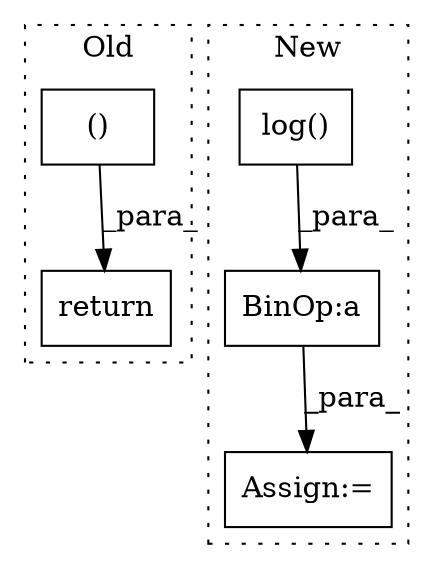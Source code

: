 digraph G {
subgraph cluster0 {
1 [label="()" a="54" s="5213" l="38" shape="box"];
4 [label="return" a="93" s="5203" l="7" shape="box"];
label = "Old";
style="dotted";
}
subgraph cluster1 {
2 [label="log()" a="75" s="5644,5671" l="10,1" shape="box"];
3 [label="Assign:=" a="68" s="5608" l="3" shape="box"];
5 [label="BinOp:a" a="82" s="5641" l="3" shape="box"];
label = "New";
style="dotted";
}
1 -> 4 [label="_para_"];
2 -> 5 [label="_para_"];
5 -> 3 [label="_para_"];
}